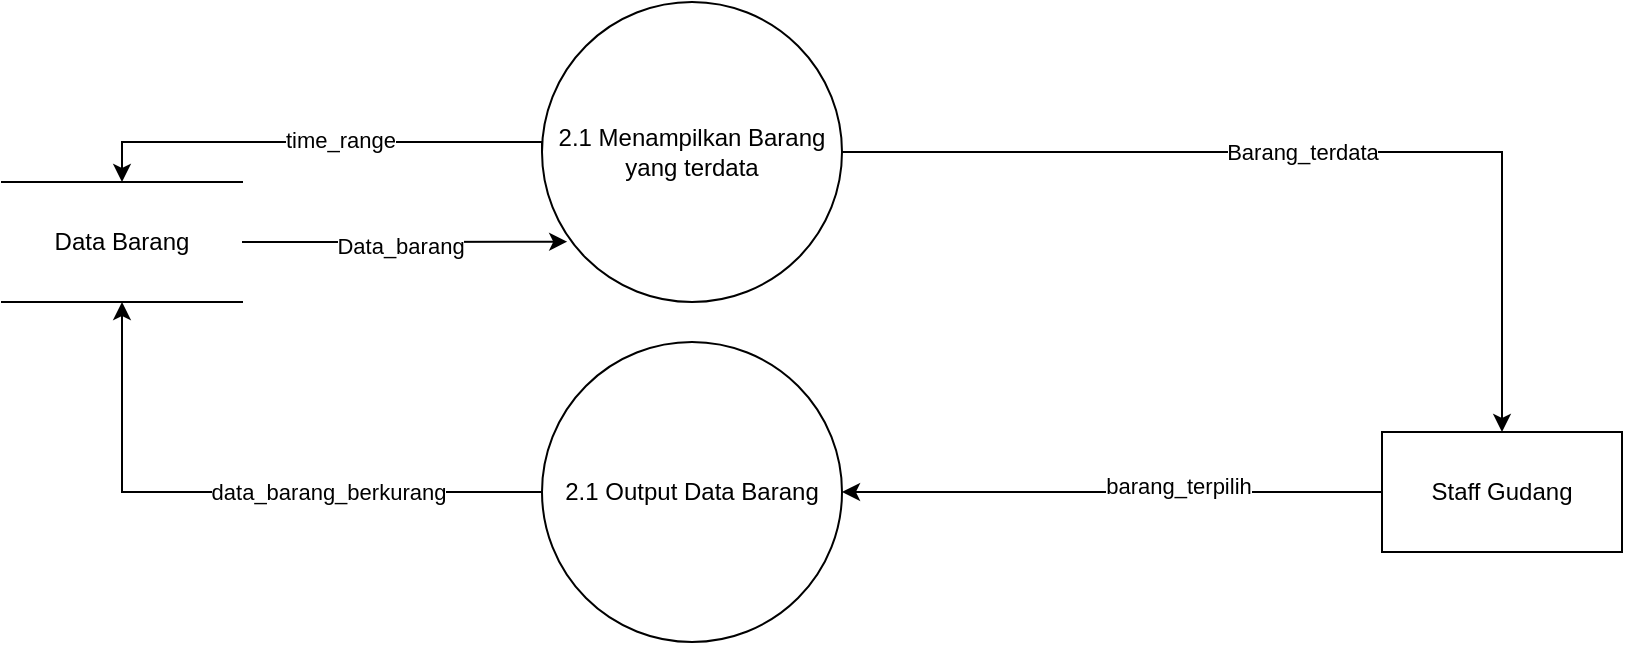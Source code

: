 <mxfile version="21.6.1" type="github">
  <diagram name="Page-1" id="jHzI-dSTX2YVJ-ReJYV5">
    <mxGraphModel dx="1434" dy="774" grid="1" gridSize="10" guides="1" tooltips="1" connect="1" arrows="1" fold="1" page="1" pageScale="1" pageWidth="1100" pageHeight="850" math="0" shadow="0">
      <root>
        <mxCell id="0" />
        <mxCell id="1" parent="0" />
        <mxCell id="Hd8K9oajWOV2BBNPC74M-14" style="edgeStyle=orthogonalEdgeStyle;rounded=0;orthogonalLoop=1;jettySize=auto;html=1;exitX=0;exitY=0.5;exitDx=0;exitDy=0;entryX=0.5;entryY=0;entryDx=0;entryDy=0;" edge="1" parent="1" source="Hd8K9oajWOV2BBNPC74M-18" target="Hd8K9oajWOV2BBNPC74M-24">
          <mxGeometry relative="1" as="geometry">
            <Array as="points">
              <mxPoint x="410" y="330" />
              <mxPoint x="200" y="330" />
            </Array>
          </mxGeometry>
        </mxCell>
        <mxCell id="Hd8K9oajWOV2BBNPC74M-15" value="time_range" style="edgeLabel;html=1;align=center;verticalAlign=middle;resizable=0;points=[];" vertex="1" connectable="0" parent="Hd8K9oajWOV2BBNPC74M-14">
          <mxGeometry x="-0.092" y="-1" relative="1" as="geometry">
            <mxPoint as="offset" />
          </mxGeometry>
        </mxCell>
        <mxCell id="Hd8K9oajWOV2BBNPC74M-16" style="edgeStyle=orthogonalEdgeStyle;rounded=0;orthogonalLoop=1;jettySize=auto;html=1;exitX=1;exitY=0.5;exitDx=0;exitDy=0;entryX=0.5;entryY=0;entryDx=0;entryDy=0;" edge="1" parent="1" source="Hd8K9oajWOV2BBNPC74M-18" target="Hd8K9oajWOV2BBNPC74M-21">
          <mxGeometry relative="1" as="geometry" />
        </mxCell>
        <mxCell id="Hd8K9oajWOV2BBNPC74M-17" value="Barang_terdata" style="edgeLabel;html=1;align=center;verticalAlign=middle;resizable=0;points=[];" vertex="1" connectable="0" parent="Hd8K9oajWOV2BBNPC74M-16">
          <mxGeometry x="-0.021" relative="1" as="geometry">
            <mxPoint as="offset" />
          </mxGeometry>
        </mxCell>
        <mxCell id="Hd8K9oajWOV2BBNPC74M-18" value="2.1 Menampilkan Barang yang terdata" style="ellipse;whiteSpace=wrap;html=1;aspect=fixed;" vertex="1" parent="1">
          <mxGeometry x="410" y="260" width="150" height="150" as="geometry" />
        </mxCell>
        <mxCell id="Hd8K9oajWOV2BBNPC74M-19" style="edgeStyle=orthogonalEdgeStyle;rounded=0;orthogonalLoop=1;jettySize=auto;html=1;exitX=0;exitY=0.5;exitDx=0;exitDy=0;entryX=1;entryY=0.5;entryDx=0;entryDy=0;" edge="1" parent="1" source="Hd8K9oajWOV2BBNPC74M-21" target="Hd8K9oajWOV2BBNPC74M-27">
          <mxGeometry relative="1" as="geometry" />
        </mxCell>
        <mxCell id="Hd8K9oajWOV2BBNPC74M-20" value="barang_terpilih" style="edgeLabel;html=1;align=center;verticalAlign=middle;resizable=0;points=[];" vertex="1" connectable="0" parent="Hd8K9oajWOV2BBNPC74M-19">
          <mxGeometry x="-0.241" y="-3" relative="1" as="geometry">
            <mxPoint as="offset" />
          </mxGeometry>
        </mxCell>
        <mxCell id="Hd8K9oajWOV2BBNPC74M-21" value="Staff Gudang" style="rounded=0;whiteSpace=wrap;html=1;" vertex="1" parent="1">
          <mxGeometry x="830" y="475" width="120" height="60" as="geometry" />
        </mxCell>
        <mxCell id="Hd8K9oajWOV2BBNPC74M-22" style="edgeStyle=orthogonalEdgeStyle;rounded=0;orthogonalLoop=1;jettySize=auto;html=1;exitX=1;exitY=0.5;exitDx=0;exitDy=0;entryX=0.084;entryY=0.799;entryDx=0;entryDy=0;entryPerimeter=0;" edge="1" parent="1" source="Hd8K9oajWOV2BBNPC74M-24" target="Hd8K9oajWOV2BBNPC74M-18">
          <mxGeometry relative="1" as="geometry">
            <mxPoint x="400" y="380" as="targetPoint" />
          </mxGeometry>
        </mxCell>
        <mxCell id="Hd8K9oajWOV2BBNPC74M-23" value="Data_barang" style="edgeLabel;html=1;align=center;verticalAlign=middle;resizable=0;points=[];" vertex="1" connectable="0" parent="Hd8K9oajWOV2BBNPC74M-22">
          <mxGeometry x="-0.032" y="-2" relative="1" as="geometry">
            <mxPoint as="offset" />
          </mxGeometry>
        </mxCell>
        <mxCell id="Hd8K9oajWOV2BBNPC74M-24" value="Data Barang" style="shape=partialRectangle;whiteSpace=wrap;html=1;left=0;right=0;fillColor=none;" vertex="1" parent="1">
          <mxGeometry x="140" y="350" width="120" height="60" as="geometry" />
        </mxCell>
        <mxCell id="Hd8K9oajWOV2BBNPC74M-25" style="edgeStyle=orthogonalEdgeStyle;rounded=0;orthogonalLoop=1;jettySize=auto;html=1;exitX=0;exitY=0.5;exitDx=0;exitDy=0;entryX=0.5;entryY=1;entryDx=0;entryDy=0;" edge="1" parent="1" source="Hd8K9oajWOV2BBNPC74M-27" target="Hd8K9oajWOV2BBNPC74M-24">
          <mxGeometry relative="1" as="geometry" />
        </mxCell>
        <mxCell id="Hd8K9oajWOV2BBNPC74M-26" value="data_barang_berkurang" style="edgeLabel;html=1;align=center;verticalAlign=middle;resizable=0;points=[];" vertex="1" connectable="0" parent="Hd8K9oajWOV2BBNPC74M-25">
          <mxGeometry x="-0.295" relative="1" as="geometry">
            <mxPoint as="offset" />
          </mxGeometry>
        </mxCell>
        <mxCell id="Hd8K9oajWOV2BBNPC74M-27" value="2.1 Output Data Barang" style="ellipse;whiteSpace=wrap;html=1;aspect=fixed;" vertex="1" parent="1">
          <mxGeometry x="410" y="430" width="150" height="150" as="geometry" />
        </mxCell>
      </root>
    </mxGraphModel>
  </diagram>
</mxfile>
